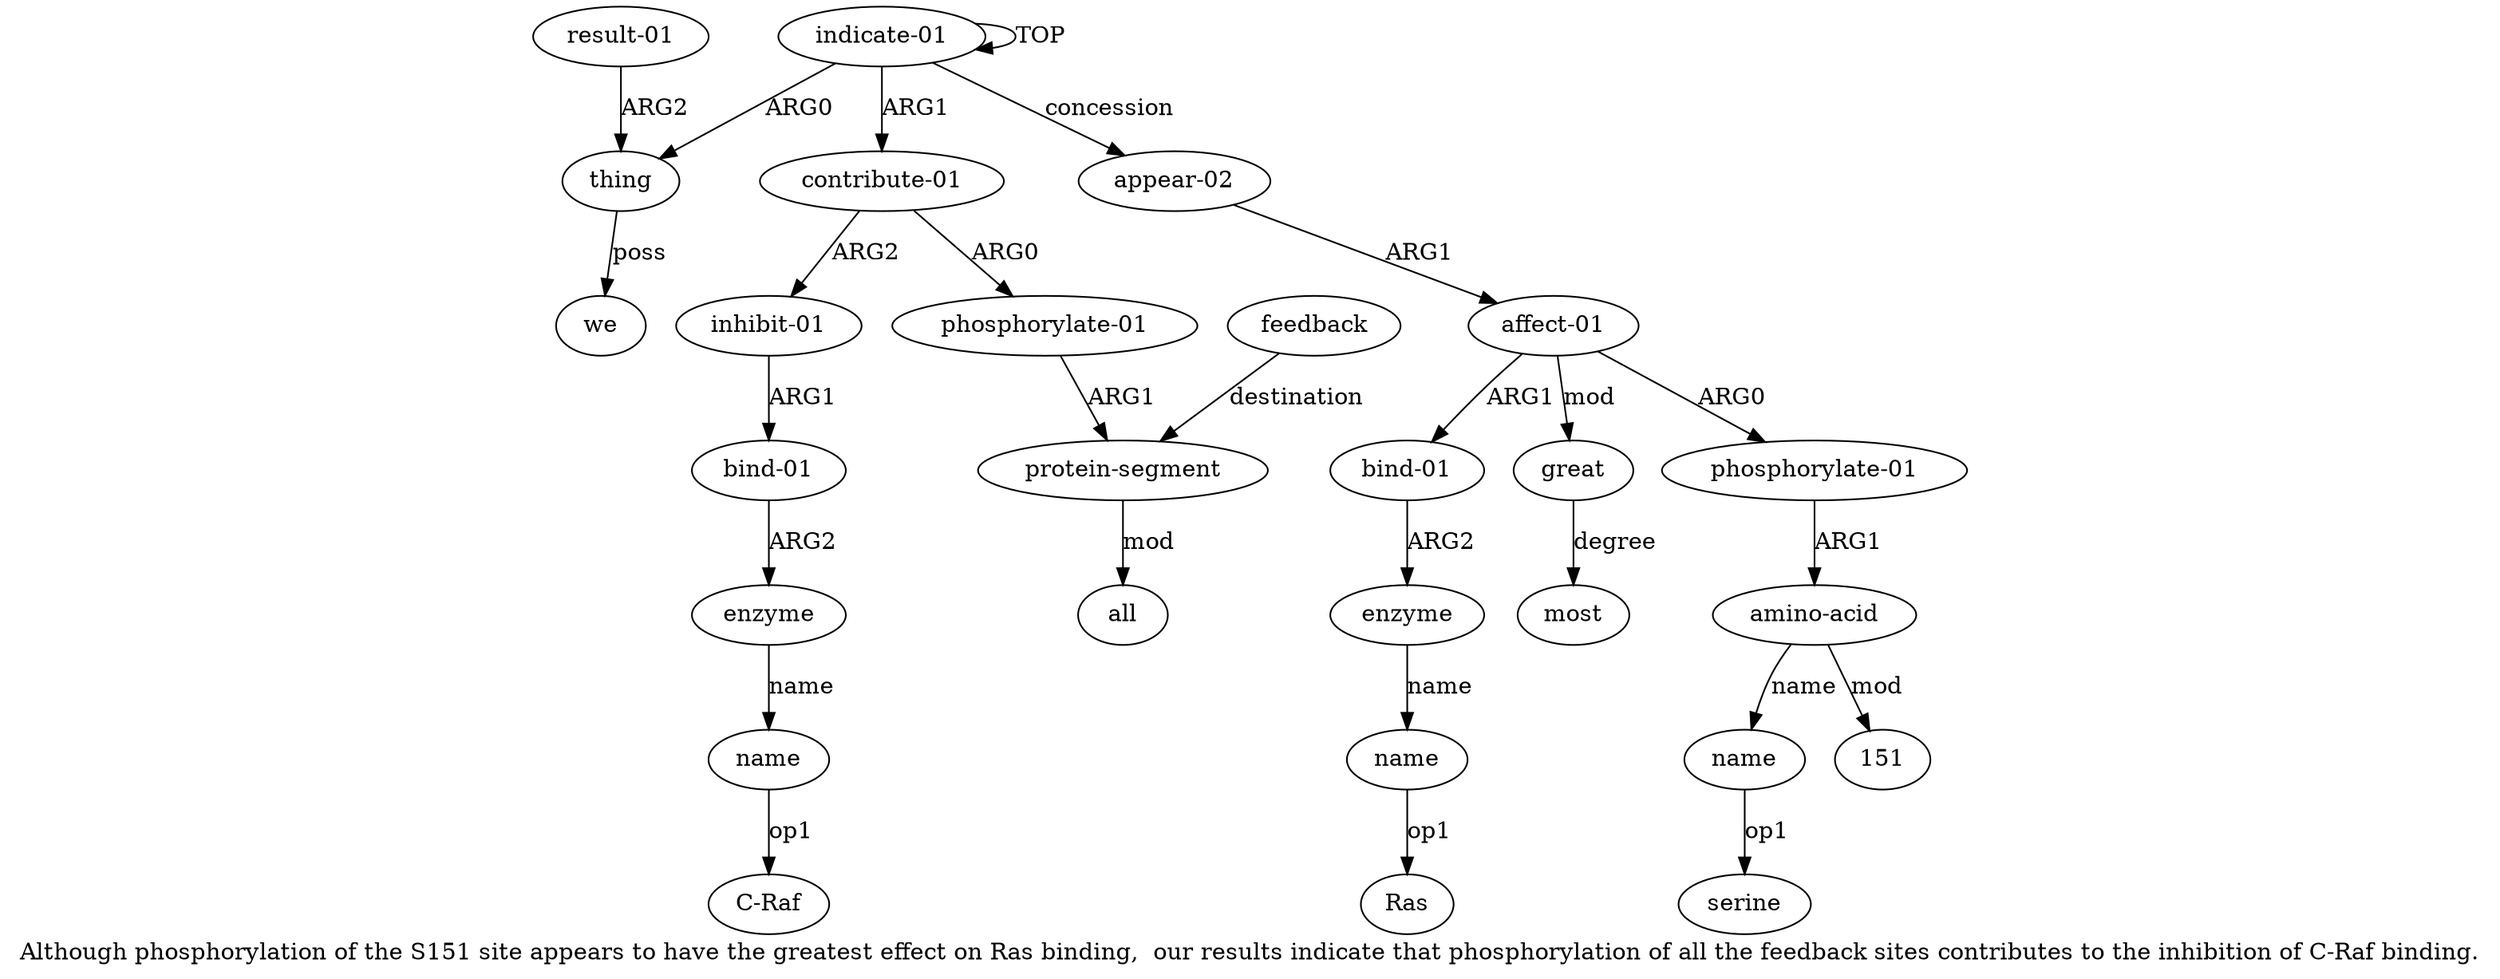 digraph  {
	graph [label="Although phosphorylation of the S151 site appears to have the greatest effect on Ras binding,  our results indicate that phosphorylation \
of all the feedback sites contributes to the inhibition of C-Raf binding."];
	node [label="\N"];
	a20	 [color=black,
		gold_ind=20,
		gold_label=name,
		label=name,
		test_ind=20,
		test_label=name];
	"a20 Ras"	 [color=black,
		gold_ind=-1,
		gold_label=Ras,
		label=Ras,
		test_ind=-1,
		test_label=Ras];
	a20 -> "a20 Ras" [key=0,
	color=black,
	gold_label=op1,
	label=op1,
	test_label=op1];
a21 [color=black,
	gold_ind=21,
	gold_label=great,
	label=great,
	test_ind=21,
	test_label=great];
a22 [color=black,
	gold_ind=22,
	gold_label=most,
	label=most,
	test_ind=22,
	test_label=most];
a21 -> a22 [key=0,
color=black,
gold_label=degree,
label=degree,
test_label=degree];
"a12 C-Raf" [color=black,
gold_ind=-1,
gold_label="C-Raf",
label="C-Raf",
test_ind=-1,
test_label="C-Raf"];
a15 [color=black,
gold_ind=15,
gold_label="phosphorylate-01",
label="phosphorylate-01",
test_ind=15,
test_label="phosphorylate-01"];
a16 [color=black,
gold_ind=16,
gold_label="amino-acid",
label="amino-acid",
test_ind=16,
test_label="amino-acid"];
a15 -> a16 [key=0,
color=black,
gold_label=ARG1,
label=ARG1,
test_label=ARG1];
a14 [color=black,
gold_ind=14,
gold_label="affect-01",
label="affect-01",
test_ind=14,
test_label="affect-01"];
a14 -> a21 [key=0,
color=black,
gold_label=mod,
label=mod,
test_label=mod];
a14 -> a15 [key=0,
color=black,
gold_label=ARG0,
label=ARG0,
test_label=ARG0];
a18 [color=black,
gold_ind=18,
gold_label="bind-01",
label="bind-01",
test_ind=18,
test_label="bind-01"];
a14 -> a18 [key=0,
color=black,
gold_label=ARG1,
label=ARG1,
test_label=ARG1];
a17 [color=black,
gold_ind=17,
gold_label=name,
label=name,
test_ind=17,
test_label=name];
"a17 serine" [color=black,
gold_ind=-1,
gold_label=serine,
label=serine,
test_ind=-1,
test_label=serine];
a17 -> "a17 serine" [key=0,
color=black,
gold_label=op1,
label=op1,
test_label=op1];
a16 -> a17 [key=0,
color=black,
gold_label=name,
label=name,
test_label=name];
"a16 151" [color=black,
gold_ind=-1,
gold_label=151,
label=151,
test_ind=-1,
test_label=151];
a16 -> "a16 151" [key=0,
color=black,
gold_label=mod,
label=mod,
test_label=mod];
a11 [color=black,
gold_ind=11,
gold_label=enzyme,
label=enzyme,
test_ind=11,
test_label=enzyme];
a12 [color=black,
gold_ind=12,
gold_label=name,
label=name,
test_ind=12,
test_label=name];
a11 -> a12 [key=0,
color=black,
gold_label=name,
label=name,
test_label=name];
a10 [color=black,
gold_ind=10,
gold_label="bind-01",
label="bind-01",
test_ind=10,
test_label="bind-01"];
a10 -> a11 [key=0,
color=black,
gold_label=ARG2,
label=ARG2,
test_label=ARG2];
a13 [color=black,
gold_ind=13,
gold_label="appear-02",
label="appear-02",
test_ind=13,
test_label="appear-02"];
a13 -> a14 [key=0,
color=black,
gold_label=ARG1,
label=ARG1,
test_label=ARG1];
a12 -> "a12 C-Raf" [key=0,
color=black,
gold_label=op1,
label=op1,
test_label=op1];
a19 [color=black,
gold_ind=19,
gold_label=enzyme,
label=enzyme,
test_ind=19,
test_label=enzyme];
a19 -> a20 [key=0,
color=black,
gold_label=name,
label=name,
test_label=name];
a18 -> a19 [key=0,
color=black,
gold_label=ARG2,
label=ARG2,
test_label=ARG2];
a1 [color=black,
gold_ind=1,
gold_label=thing,
label=thing,
test_ind=1,
test_label=thing];
a3 [color=black,
gold_ind=3,
gold_label=we,
label=we,
test_ind=3,
test_label=we];
a1 -> a3 [key=0,
color=black,
gold_label=poss,
label=poss,
test_label=poss];
a0 [color=black,
gold_ind=0,
gold_label="indicate-01",
label="indicate-01",
test_ind=0,
test_label="indicate-01"];
a0 -> a13 [key=0,
color=black,
gold_label=concession,
label=concession,
test_label=concession];
a0 -> a1 [key=0,
color=black,
gold_label=ARG0,
label=ARG0,
test_label=ARG0];
a0 -> a0 [key=0,
color=black,
gold_label=TOP,
label=TOP,
test_label=TOP];
a4 [color=black,
gold_ind=4,
gold_label="contribute-01",
label="contribute-01",
test_ind=4,
test_label="contribute-01"];
a0 -> a4 [key=0,
color=black,
gold_label=ARG1,
label=ARG1,
test_label=ARG1];
a2 [color=black,
gold_ind=2,
gold_label="result-01",
label="result-01",
test_ind=2,
test_label="result-01"];
a2 -> a1 [key=0,
color=black,
gold_label=ARG2,
label=ARG2,
test_label=ARG2];
a5 [color=black,
gold_ind=5,
gold_label="phosphorylate-01",
label="phosphorylate-01",
test_ind=5,
test_label="phosphorylate-01"];
a6 [color=black,
gold_ind=6,
gold_label="protein-segment",
label="protein-segment",
test_ind=6,
test_label="protein-segment"];
a5 -> a6 [key=0,
color=black,
gold_label=ARG1,
label=ARG1,
test_label=ARG1];
a4 -> a5 [key=0,
color=black,
gold_label=ARG0,
label=ARG0,
test_label=ARG0];
a9 [color=black,
gold_ind=9,
gold_label="inhibit-01",
label="inhibit-01",
test_ind=9,
test_label="inhibit-01"];
a4 -> a9 [key=0,
color=black,
gold_label=ARG2,
label=ARG2,
test_label=ARG2];
a7 [color=black,
gold_ind=7,
gold_label=all,
label=all,
test_ind=7,
test_label=all];
a6 -> a7 [key=0,
color=black,
gold_label=mod,
label=mod,
test_label=mod];
a9 -> a10 [key=0,
color=black,
gold_label=ARG1,
label=ARG1,
test_label=ARG1];
a8 [color=black,
gold_ind=8,
gold_label=feedback,
label=feedback,
test_ind=8,
test_label=feedback];
a8 -> a6 [key=0,
color=black,
gold_label=destination,
label=destination,
test_label=destination];
}
